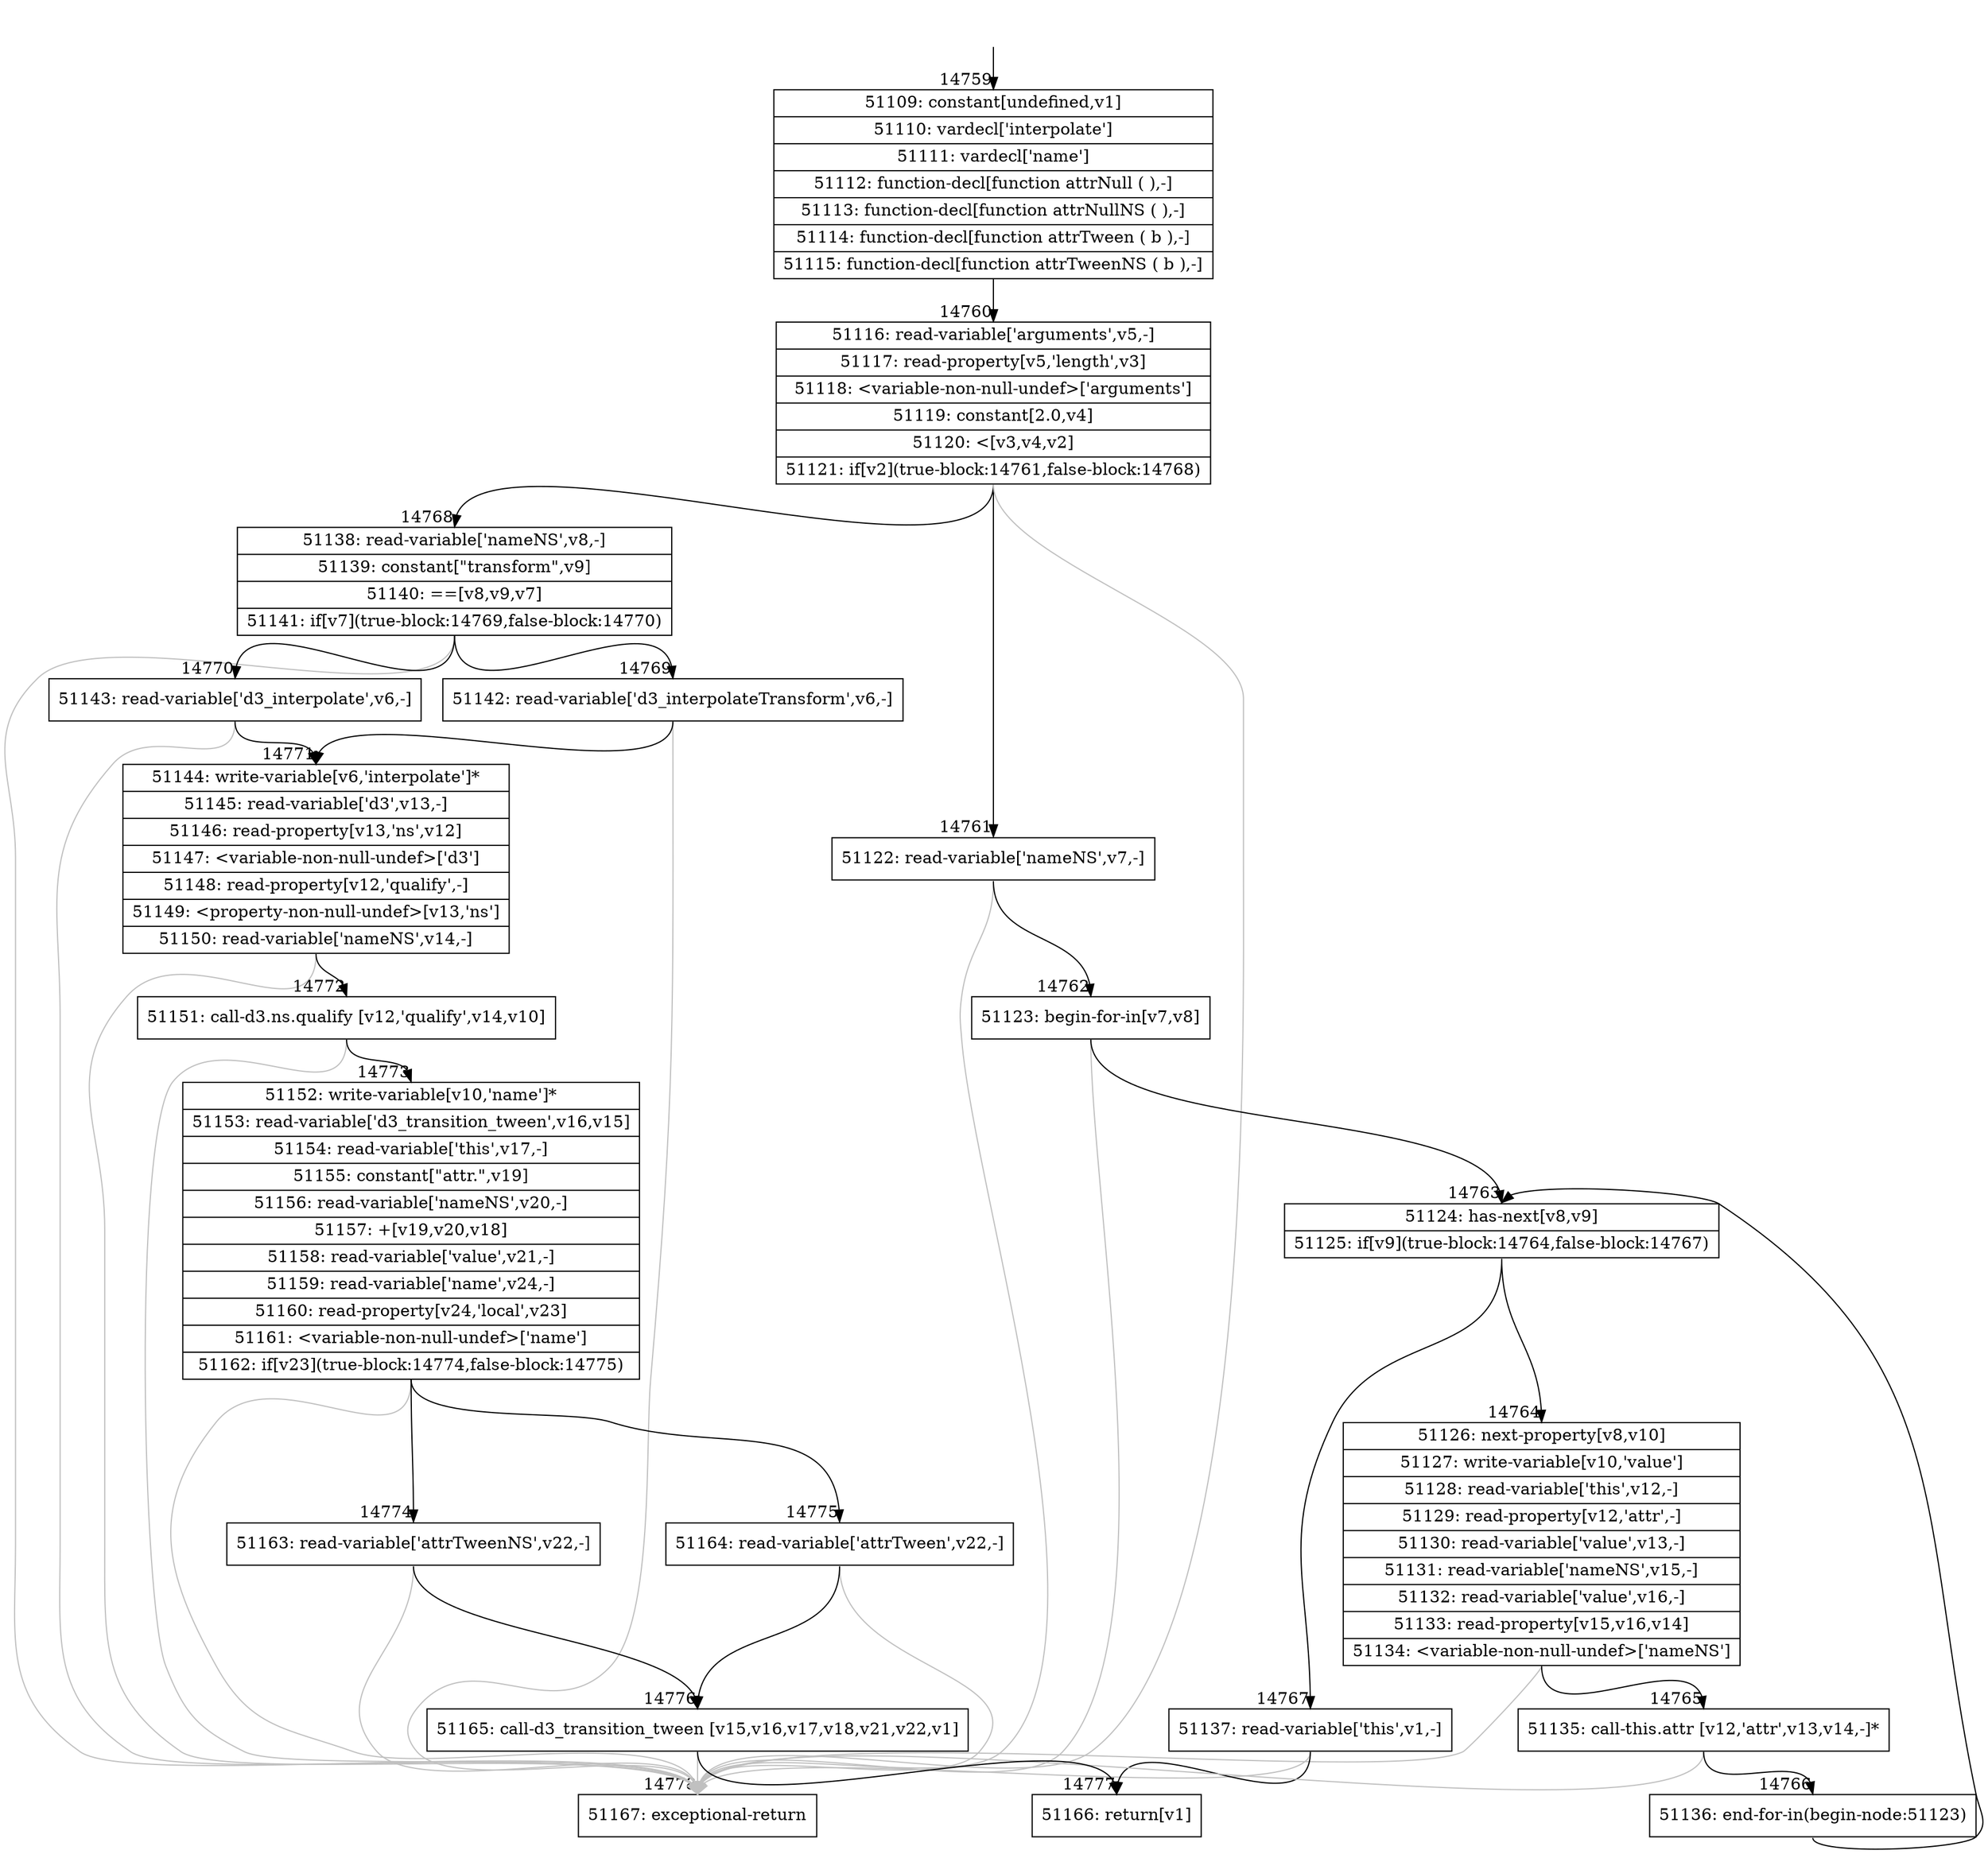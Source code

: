 digraph {
rankdir="TD"
BB_entry1365[shape=none,label=""];
BB_entry1365 -> BB14759 [tailport=s, headport=n, headlabel="    14759"]
BB14759 [shape=record label="{51109: constant[undefined,v1]|51110: vardecl['interpolate']|51111: vardecl['name']|51112: function-decl[function attrNull ( ),-]|51113: function-decl[function attrNullNS ( ),-]|51114: function-decl[function attrTween ( b ),-]|51115: function-decl[function attrTweenNS ( b ),-]}" ] 
BB14759 -> BB14760 [tailport=s, headport=n, headlabel="      14760"]
BB14760 [shape=record label="{51116: read-variable['arguments',v5,-]|51117: read-property[v5,'length',v3]|51118: \<variable-non-null-undef\>['arguments']|51119: constant[2.0,v4]|51120: \<[v3,v4,v2]|51121: if[v2](true-block:14761,false-block:14768)}" ] 
BB14760 -> BB14761 [tailport=s, headport=n, headlabel="      14761"]
BB14760 -> BB14768 [tailport=s, headport=n, headlabel="      14768"]
BB14760 -> BB14778 [tailport=s, headport=n, color=gray, headlabel="      14778"]
BB14761 [shape=record label="{51122: read-variable['nameNS',v7,-]}" ] 
BB14761 -> BB14762 [tailport=s, headport=n, headlabel="      14762"]
BB14761 -> BB14778 [tailport=s, headport=n, color=gray]
BB14762 [shape=record label="{51123: begin-for-in[v7,v8]}" ] 
BB14762 -> BB14763 [tailport=s, headport=n, headlabel="      14763"]
BB14762 -> BB14778 [tailport=s, headport=n, color=gray]
BB14763 [shape=record label="{51124: has-next[v8,v9]|51125: if[v9](true-block:14764,false-block:14767)}" ] 
BB14763 -> BB14764 [tailport=s, headport=n, headlabel="      14764"]
BB14763 -> BB14767 [tailport=s, headport=n, headlabel="      14767"]
BB14764 [shape=record label="{51126: next-property[v8,v10]|51127: write-variable[v10,'value']|51128: read-variable['this',v12,-]|51129: read-property[v12,'attr',-]|51130: read-variable['value',v13,-]|51131: read-variable['nameNS',v15,-]|51132: read-variable['value',v16,-]|51133: read-property[v15,v16,v14]|51134: \<variable-non-null-undef\>['nameNS']}" ] 
BB14764 -> BB14765 [tailport=s, headport=n, headlabel="      14765"]
BB14764 -> BB14778 [tailport=s, headport=n, color=gray]
BB14765 [shape=record label="{51135: call-this.attr [v12,'attr',v13,v14,-]*}" ] 
BB14765 -> BB14766 [tailport=s, headport=n, headlabel="      14766"]
BB14765 -> BB14778 [tailport=s, headport=n, color=gray]
BB14766 [shape=record label="{51136: end-for-in(begin-node:51123)}" ] 
BB14766 -> BB14763 [tailport=s, headport=n]
BB14767 [shape=record label="{51137: read-variable['this',v1,-]}" ] 
BB14767 -> BB14777 [tailport=s, headport=n, headlabel="      14777"]
BB14767 -> BB14778 [tailport=s, headport=n, color=gray]
BB14768 [shape=record label="{51138: read-variable['nameNS',v8,-]|51139: constant[\"transform\",v9]|51140: ==[v8,v9,v7]|51141: if[v7](true-block:14769,false-block:14770)}" ] 
BB14768 -> BB14769 [tailport=s, headport=n, headlabel="      14769"]
BB14768 -> BB14770 [tailport=s, headport=n, headlabel="      14770"]
BB14768 -> BB14778 [tailport=s, headport=n, color=gray]
BB14769 [shape=record label="{51142: read-variable['d3_interpolateTransform',v6,-]}" ] 
BB14769 -> BB14771 [tailport=s, headport=n, headlabel="      14771"]
BB14769 -> BB14778 [tailport=s, headport=n, color=gray]
BB14770 [shape=record label="{51143: read-variable['d3_interpolate',v6,-]}" ] 
BB14770 -> BB14771 [tailport=s, headport=n]
BB14770 -> BB14778 [tailport=s, headport=n, color=gray]
BB14771 [shape=record label="{51144: write-variable[v6,'interpolate']*|51145: read-variable['d3',v13,-]|51146: read-property[v13,'ns',v12]|51147: \<variable-non-null-undef\>['d3']|51148: read-property[v12,'qualify',-]|51149: \<property-non-null-undef\>[v13,'ns']|51150: read-variable['nameNS',v14,-]}" ] 
BB14771 -> BB14772 [tailport=s, headport=n, headlabel="      14772"]
BB14771 -> BB14778 [tailport=s, headport=n, color=gray]
BB14772 [shape=record label="{51151: call-d3.ns.qualify [v12,'qualify',v14,v10]}" ] 
BB14772 -> BB14773 [tailport=s, headport=n, headlabel="      14773"]
BB14772 -> BB14778 [tailport=s, headport=n, color=gray]
BB14773 [shape=record label="{51152: write-variable[v10,'name']*|51153: read-variable['d3_transition_tween',v16,v15]|51154: read-variable['this',v17,-]|51155: constant[\"attr.\",v19]|51156: read-variable['nameNS',v20,-]|51157: +[v19,v20,v18]|51158: read-variable['value',v21,-]|51159: read-variable['name',v24,-]|51160: read-property[v24,'local',v23]|51161: \<variable-non-null-undef\>['name']|51162: if[v23](true-block:14774,false-block:14775)}" ] 
BB14773 -> BB14774 [tailport=s, headport=n, headlabel="      14774"]
BB14773 -> BB14775 [tailport=s, headport=n, headlabel="      14775"]
BB14773 -> BB14778 [tailport=s, headport=n, color=gray]
BB14774 [shape=record label="{51163: read-variable['attrTweenNS',v22,-]}" ] 
BB14774 -> BB14776 [tailport=s, headport=n, headlabel="      14776"]
BB14774 -> BB14778 [tailport=s, headport=n, color=gray]
BB14775 [shape=record label="{51164: read-variable['attrTween',v22,-]}" ] 
BB14775 -> BB14776 [tailport=s, headport=n]
BB14775 -> BB14778 [tailport=s, headport=n, color=gray]
BB14776 [shape=record label="{51165: call-d3_transition_tween [v15,v16,v17,v18,v21,v22,v1]}" ] 
BB14776 -> BB14777 [tailport=s, headport=n]
BB14776 -> BB14778 [tailport=s, headport=n, color=gray]
BB14777 [shape=record label="{51166: return[v1]}" ] 
BB14778 [shape=record label="{51167: exceptional-return}" ] 
//#$~ 8730
}
